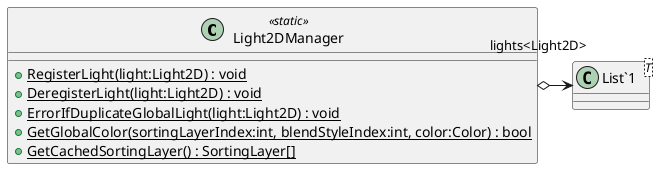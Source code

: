 @startuml
class Light2DManager <<static>> {
    + {static} RegisterLight(light:Light2D) : void
    + {static} DeregisterLight(light:Light2D) : void
    + {static} ErrorIfDuplicateGlobalLight(light:Light2D) : void
    + {static} GetGlobalColor(sortingLayerIndex:int, blendStyleIndex:int, color:Color) : bool
    + {static} GetCachedSortingLayer() : SortingLayer[]
}
class "List`1"<T> {
}
Light2DManager o-> "lights<Light2D>" "List`1"
@enduml
